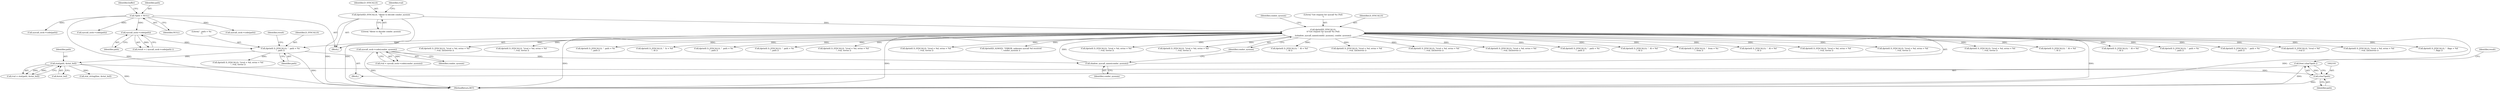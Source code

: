 digraph "0_htcondor_5e5571d1a431eb3c61977b6dd6ec90186ef79867_4@API" {
"1002191" [label="(Call,free( (char*)path ))"];
"1002192" [label="(Call,(char*)path)"];
"1002127" [label="(Call,stat(path, &stat_buf))"];
"1002112" [label="(Call,dprintf( D_SYSCALLS, \"  path = %s\n\", path ))"];
"1000224" [label="(Call,dprintf(D_SYSCALLS,\n\t\t\"Got request for syscall %s (%d)\n\",\n\t\tshadow_syscall_name(condor_sysnum), condor_sysnum))"];
"1000158" [label="(Call,dprintf(D_SYSCALLS, \"About to decode condor_sysnum\n\"))"];
"1000227" [label="(Call,shadow_syscall_name(condor_sysnum))"];
"1000163" [label="(Call,syscall_sock->code(condor_sysnum))"];
"1002108" [label="(Call,syscall_sock->code(path))"];
"1000146" [label="(Call,*path = NULL)"];
"1002108" [label="(Call,syscall_sock->code(path))"];
"1000637" [label="(Call,dprintf( D_SYSCALLS, \"\trval = %d, errno = %d\n\", rval, terrno ))"];
"1001470" [label="(Call,dprintf( D_SYSCALLS, \"  path = %s\n\", path ))"];
"1002109" [label="(Identifier,path)"];
"1002369" [label="(Call,syscall_sock->code(path))"];
"1001542" [label="(Call,dprintf( D_SYSCALLS, \"  fs = %d\n\", fd ))"];
"1000228" [label="(Identifier,condor_sysnum)"];
"1000148" [label="(Identifier,NULL)"];
"1000227" [label="(Call,shadow_syscall_name(condor_sysnum))"];
"1001380" [label="(Call,dprintf( D_SYSCALLS, \"  path = %s\n\", path ))"];
"1002115" [label="(Identifier,path)"];
"1002373" [label="(Call,dprintf( D_SYSCALLS, \"  path = %s\n\", path ))"];
"1002211" [label="(Call,syscall_sock->code(path))"];
"1000261" [label="(Call,dprintf( D_SYSCALLS, \"\trval = %d, errno = %d\n\", rval, terrno ))"];
"1000589" [label="(Call,dprintf( D_SYSCALLS, \"\trval = %d, errno = %d\n\", rval, terrno ))"];
"1002125" [label="(Call,rval = stat(path, &stat_buf))"];
"1002463" [label="(Call,dprintf(D_ALWAYS, \"ERROR: unknown syscall %d received\n\", condor_sysnum ))"];
"1000229" [label="(Identifier,condor_sysnum)"];
"1000163" [label="(Call,syscall_sock->code(condor_sysnum))"];
"1002127" [label="(Call,stat(path, &stat_buf))"];
"1000441" [label="(Call,dprintf( D_SYSCALLS, \"\trval = %d, errno = %d\n\", rval, terrno ))"];
"1001339" [label="(Call,dprintf( D_SYSCALLS, \"\trval = %d, errno = %d\n\", rval, terrno ))"];
"1000853" [label="(Call,dprintf( D_SYSCALLS, \"  fd = %d\n\", fd ))"];
"1001814" [label="(Call,dprintf( D_SYSCALLS, \"\trval = %d, errno = %d\n\", rval, (int)terrno ))"];
"1002113" [label="(Identifier,D_SYSCALLS)"];
"1002128" [label="(Identifier,path)"];
"1000224" [label="(Call,dprintf(D_SYSCALLS,\n\t\t\"Got request for syscall %s (%d)\n\",\n\t\tshadow_syscall_name(condor_sysnum), condor_sysnum))"];
"1000226" [label="(Literal,\"Got request for syscall %s (%d)\n\")"];
"1001885" [label="(Call,dprintf( D_SYSCALLS, \"\trval = %d, errno = %d\n\", rval, (int)terrno ))"];
"1002196" [label="(Identifier,result)"];
"1001961" [label="(Call,dprintf( D_SYSCALLS, \"\trval = %d, errno = %d\n\", rval, (int)terrno ))"];
"1002105" [label="(Block,)"];
"1001141" [label="(Call,dprintf( D_SYSCALLS, \"  path = %s\n\", path ))"];
"1002285" [label="(Call,syscall_sock->code(path))"];
"1002194" [label="(Identifier,path)"];
"1000225" [label="(Identifier,D_SYSCALLS)"];
"1000793" [label="(Call,dprintf( D_SYSCALLS, \"  fd = %d\n\", fd ))"];
"1001225" [label="(Call,dprintf( D_SYSCALLS, \"  from = %s\n\", from ))"];
"1000159" [label="(Identifier,D_SYSCALLS)"];
"1000955" [label="(Call,dprintf( D_SYSCALLS, \"  fd = %d\n\", fd ))"];
"1002114" [label="(Literal,\"  path = %s\n\")"];
"1002112" [label="(Call,dprintf( D_SYSCALLS, \"  path = %s\n\", path ))"];
"1000162" [label="(Identifier,rval)"];
"1000161" [label="(Call,rval = syscall_sock->code(condor_sysnum))"];
"1000151" [label="(Identifier,buffer)"];
"1000374" [label="(Call,dprintf( D_SYSCALLS, \"\trval = %d, errno = %d\n\", rval, terrno ))"];
"1002159" [label="(Call,dprintf( D_SYSCALLS, \"\trval = %d, errno = %d\n\", rval, terrno ))"];
"1002191" [label="(Call,free( (char*)path ))"];
"1000107" [label="(Block,)"];
"1000160" [label="(Literal,\"About to decode condor_sysnum\n\")"];
"1000530" [label="(Call,dprintf( D_SYSCALLS, \"\trval = %d, errno = %d\n\", rval, terrno ))"];
"1000164" [label="(Identifier,condor_sysnum)"];
"1002144" [label="(Call,stat_string(line, &stat_buf))"];
"1002129" [label="(Call,&stat_buf)"];
"1000146" [label="(Call,*path = NULL)"];
"1002192" [label="(Call,(char*)path)"];
"1000319" [label="(Call,dprintf( D_SYSCALLS, \"\trval = %d, errno = %d\n\", rval, terrno ))"];
"1000231" [label="(Identifier,condor_sysnum)"];
"1002117" [label="(Identifier,result)"];
"1002018" [label="(Call,dprintf( D_SYSCALLS, \"  fd = %d\n\", fd ))"];
"1000158" [label="(Call,dprintf(D_SYSCALLS, \"About to decode condor_sysnum\n\"))"];
"1001055" [label="(Call,dprintf( D_SYSCALLS, \"  fd = %d\n\", fd ))"];
"1002215" [label="(Call,dprintf( D_SYSCALLS, \"  path = %s\n\", path ))"];
"1002289" [label="(Call,dprintf( D_SYSCALLS, \"  path = %s\n\", path ))"];
"1000147" [label="(Identifier,path)"];
"1001682" [label="(Call,dprintf( D_SYSCALLS, \"\trval = %d\n\", rval ))"];
"1001730" [label="(Call,dprintf( D_SYSCALLS, \"\trval = %d, errno = %d\n\", rval, (int)terrno ))"];
"1002106" [label="(Call,result = ( syscall_sock->code(path) ))"];
"1000677" [label="(Call,dprintf( D_SYSCALLS, \"  flags = %d\n\", flags ))"];
"1002472" [label="(MethodReturn,RET)"];
"1001623" [label="(Call,dprintf( D_SYSCALLS, \"\trval = %d, errno = %d\n\", rval, (int)terrno ))"];
"1002191" -> "1002105"  [label="AST: "];
"1002191" -> "1002192"  [label="CFG: "];
"1002192" -> "1002191"  [label="AST: "];
"1002196" -> "1002191"  [label="CFG: "];
"1002191" -> "1002472"  [label="DDG: "];
"1002192" -> "1002191"  [label="DDG: "];
"1002192" -> "1002194"  [label="CFG: "];
"1002193" -> "1002192"  [label="AST: "];
"1002194" -> "1002192"  [label="AST: "];
"1002192" -> "1002472"  [label="DDG: "];
"1002127" -> "1002192"  [label="DDG: "];
"1002127" -> "1002125"  [label="AST: "];
"1002127" -> "1002129"  [label="CFG: "];
"1002128" -> "1002127"  [label="AST: "];
"1002129" -> "1002127"  [label="AST: "];
"1002125" -> "1002127"  [label="CFG: "];
"1002127" -> "1002472"  [label="DDG: "];
"1002127" -> "1002125"  [label="DDG: "];
"1002127" -> "1002125"  [label="DDG: "];
"1002112" -> "1002127"  [label="DDG: "];
"1002127" -> "1002144"  [label="DDG: "];
"1002112" -> "1002105"  [label="AST: "];
"1002112" -> "1002115"  [label="CFG: "];
"1002113" -> "1002112"  [label="AST: "];
"1002114" -> "1002112"  [label="AST: "];
"1002115" -> "1002112"  [label="AST: "];
"1002117" -> "1002112"  [label="CFG: "];
"1002112" -> "1002472"  [label="DDG: "];
"1000224" -> "1002112"  [label="DDG: "];
"1002108" -> "1002112"  [label="DDG: "];
"1002112" -> "1002159"  [label="DDG: "];
"1000224" -> "1000107"  [label="AST: "];
"1000224" -> "1000229"  [label="CFG: "];
"1000225" -> "1000224"  [label="AST: "];
"1000226" -> "1000224"  [label="AST: "];
"1000227" -> "1000224"  [label="AST: "];
"1000229" -> "1000224"  [label="AST: "];
"1000231" -> "1000224"  [label="CFG: "];
"1000224" -> "1002472"  [label="DDG: "];
"1000224" -> "1002472"  [label="DDG: "];
"1000224" -> "1002472"  [label="DDG: "];
"1000224" -> "1002472"  [label="DDG: "];
"1000158" -> "1000224"  [label="DDG: "];
"1000227" -> "1000224"  [label="DDG: "];
"1000224" -> "1000261"  [label="DDG: "];
"1000224" -> "1000319"  [label="DDG: "];
"1000224" -> "1000374"  [label="DDG: "];
"1000224" -> "1000441"  [label="DDG: "];
"1000224" -> "1000530"  [label="DDG: "];
"1000224" -> "1000589"  [label="DDG: "];
"1000224" -> "1000637"  [label="DDG: "];
"1000224" -> "1000677"  [label="DDG: "];
"1000224" -> "1000793"  [label="DDG: "];
"1000224" -> "1000853"  [label="DDG: "];
"1000224" -> "1000955"  [label="DDG: "];
"1000224" -> "1001055"  [label="DDG: "];
"1000224" -> "1001141"  [label="DDG: "];
"1000224" -> "1001225"  [label="DDG: "];
"1000224" -> "1001339"  [label="DDG: "];
"1000224" -> "1001380"  [label="DDG: "];
"1000224" -> "1001470"  [label="DDG: "];
"1000224" -> "1001542"  [label="DDG: "];
"1000224" -> "1001623"  [label="DDG: "];
"1000224" -> "1001682"  [label="DDG: "];
"1000224" -> "1001730"  [label="DDG: "];
"1000224" -> "1001814"  [label="DDG: "];
"1000224" -> "1001885"  [label="DDG: "];
"1000224" -> "1001961"  [label="DDG: "];
"1000224" -> "1002018"  [label="DDG: "];
"1000224" -> "1002215"  [label="DDG: "];
"1000224" -> "1002289"  [label="DDG: "];
"1000224" -> "1002373"  [label="DDG: "];
"1000224" -> "1002463"  [label="DDG: "];
"1000158" -> "1000107"  [label="AST: "];
"1000158" -> "1000160"  [label="CFG: "];
"1000159" -> "1000158"  [label="AST: "];
"1000160" -> "1000158"  [label="AST: "];
"1000162" -> "1000158"  [label="CFG: "];
"1000158" -> "1002472"  [label="DDG: "];
"1000158" -> "1002472"  [label="DDG: "];
"1000227" -> "1000228"  [label="CFG: "];
"1000228" -> "1000227"  [label="AST: "];
"1000229" -> "1000227"  [label="CFG: "];
"1000163" -> "1000227"  [label="DDG: "];
"1000163" -> "1000161"  [label="AST: "];
"1000163" -> "1000164"  [label="CFG: "];
"1000164" -> "1000163"  [label="AST: "];
"1000161" -> "1000163"  [label="CFG: "];
"1000163" -> "1002472"  [label="DDG: "];
"1000163" -> "1000161"  [label="DDG: "];
"1002108" -> "1002106"  [label="AST: "];
"1002108" -> "1002109"  [label="CFG: "];
"1002109" -> "1002108"  [label="AST: "];
"1002106" -> "1002108"  [label="CFG: "];
"1002108" -> "1002106"  [label="DDG: "];
"1000146" -> "1002108"  [label="DDG: "];
"1000146" -> "1000107"  [label="AST: "];
"1000146" -> "1000148"  [label="CFG: "];
"1000147" -> "1000146"  [label="AST: "];
"1000148" -> "1000146"  [label="AST: "];
"1000151" -> "1000146"  [label="CFG: "];
"1000146" -> "1002472"  [label="DDG: "];
"1000146" -> "1002211"  [label="DDG: "];
"1000146" -> "1002285"  [label="DDG: "];
"1000146" -> "1002369"  [label="DDG: "];
}
